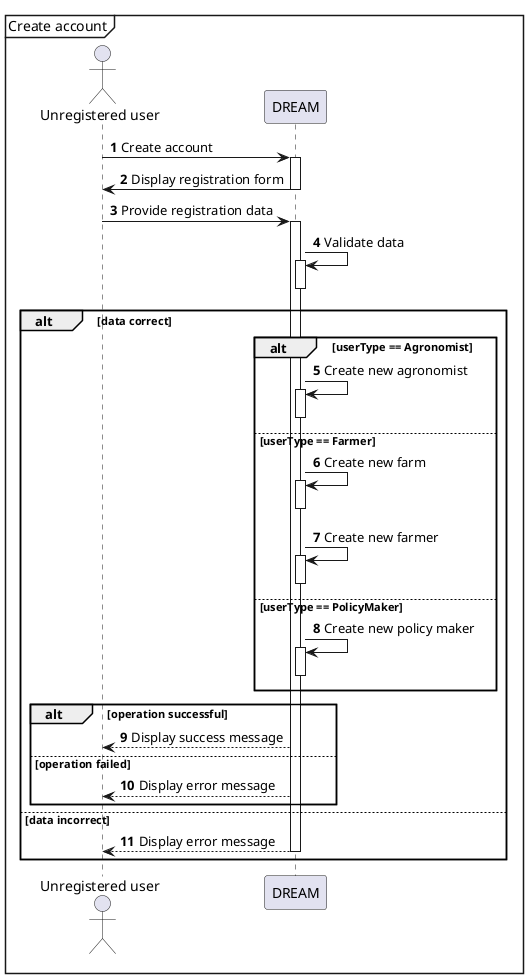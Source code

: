 @startuml Create Account

mainframe Create account
autonumber

actor "Unregistered user" as Unreg
participant DREAM

Unreg -> DREAM++: Create account
DREAM -> Unreg--: Display registration form

Unreg -> DREAM++: Provide registration data
DREAM -> DREAM++: Validate data
deactivate DREAM

alt data correct
    alt userType == Agronomist
        DREAM -> DREAM++: Create new agronomist
        deactivate DREAM
    else userType == Farmer
        DREAM -> DREAM++: Create new farm
        deactivate DREAM
        DREAM -> DREAM++: Create new farmer
        deactivate DREAM
    else userType == PolicyMaker
        DREAM -> DREAM++: Create new policy maker
        deactivate DREAM
    end

    alt operation successful
        DREAM --> Unreg : Display success message
    else operation failed
        DREAM --> Unreg : Display error message
    end

else data incorrect
    DREAM --> Unreg--: Display error message
end

@enduml
